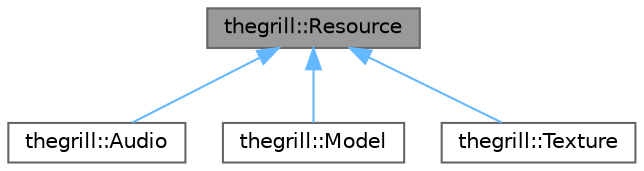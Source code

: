 digraph "thegrill::Resource"
{
 // LATEX_PDF_SIZE
  bgcolor="transparent";
  edge [fontname=Helvetica,fontsize=10,labelfontname=Helvetica,labelfontsize=10];
  node [fontname=Helvetica,fontsize=10,shape=box,height=0.2,width=0.4];
  Node1 [id="Node000001",label="thegrill::Resource",height=0.2,width=0.4,color="gray40", fillcolor="grey60", style="filled", fontcolor="black",tooltip=" "];
  Node1 -> Node2 [id="edge1_Node000001_Node000002",dir="back",color="steelblue1",style="solid",tooltip=" "];
  Node2 [id="Node000002",label="thegrill::Audio",height=0.2,width=0.4,color="gray40", fillcolor="white", style="filled",URL="$structthegrill_1_1_audio.html",tooltip="The Audio class represents an audio resource that can be loaded and managed within the sound system."];
  Node1 -> Node3 [id="edge2_Node000001_Node000003",dir="back",color="steelblue1",style="solid",tooltip=" "];
  Node3 [id="Node000003",label="thegrill::Model",height=0.2,width=0.4,color="gray40", fillcolor="white", style="filled",URL="$structthegrill_1_1_model.html",tooltip=" "];
  Node1 -> Node4 [id="edge3_Node000001_Node000004",dir="back",color="steelblue1",style="solid",tooltip=" "];
  Node4 [id="Node000004",label="thegrill::Texture",height=0.2,width=0.4,color="gray40", fillcolor="white", style="filled",URL="$structthegrill_1_1_texture.html",tooltip=" "];
}
